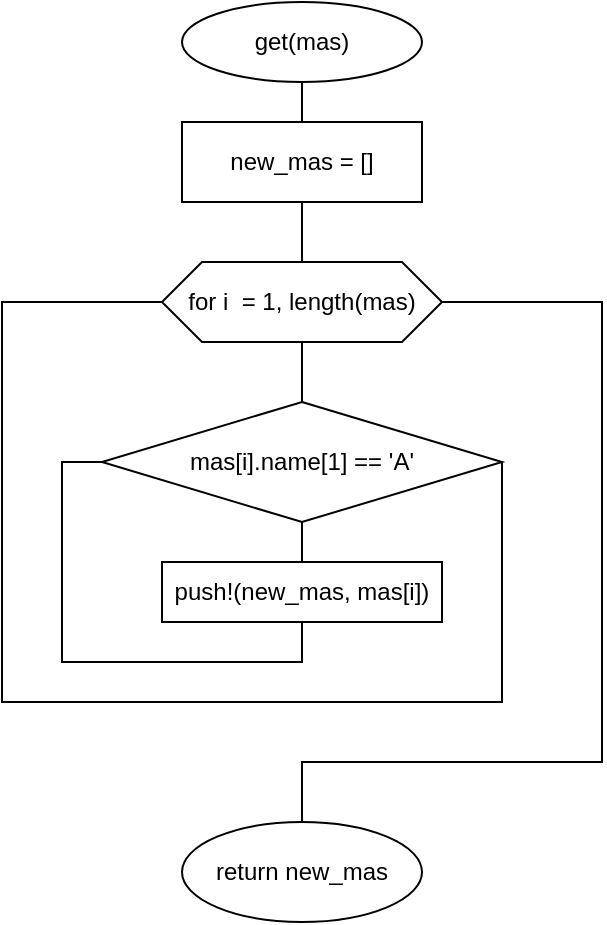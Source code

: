 <mxfile version="20.6.2" type="device"><diagram id="lQiGWSSUsjSddGsR7zNk" name="Страница 1"><mxGraphModel dx="1038" dy="547" grid="1" gridSize="10" guides="1" tooltips="1" connect="1" arrows="1" fold="1" page="1" pageScale="1" pageWidth="827" pageHeight="1169" math="0" shadow="0"><root><mxCell id="0"/><mxCell id="1" parent="0"/><mxCell id="SeaoCb0Ww0kluN6aRlVa-1" value="get(mas)" style="ellipse;whiteSpace=wrap;html=1;" vertex="1" parent="1"><mxGeometry x="320" y="20" width="120" height="40" as="geometry"/></mxCell><mxCell id="SeaoCb0Ww0kluN6aRlVa-2" value="new_mas = []" style="rounded=0;whiteSpace=wrap;html=1;" vertex="1" parent="1"><mxGeometry x="320" y="80" width="120" height="40" as="geometry"/></mxCell><mxCell id="SeaoCb0Ww0kluN6aRlVa-3" value="" style="endArrow=none;html=1;rounded=0;entryX=0.5;entryY=1;entryDx=0;entryDy=0;" edge="1" parent="1" source="SeaoCb0Ww0kluN6aRlVa-2" target="SeaoCb0Ww0kluN6aRlVa-1"><mxGeometry width="50" height="50" relative="1" as="geometry"><mxPoint x="390" y="310" as="sourcePoint"/><mxPoint x="440" y="260" as="targetPoint"/></mxGeometry></mxCell><mxCell id="SeaoCb0Ww0kluN6aRlVa-4" value="for i&amp;nbsp; = 1, length(mas)" style="shape=hexagon;perimeter=hexagonPerimeter2;whiteSpace=wrap;html=1;fixedSize=1;" vertex="1" parent="1"><mxGeometry x="310" y="150" width="140" height="40" as="geometry"/></mxCell><mxCell id="SeaoCb0Ww0kluN6aRlVa-5" value="" style="endArrow=none;html=1;rounded=0;entryX=0.5;entryY=1;entryDx=0;entryDy=0;" edge="1" parent="1" target="SeaoCb0Ww0kluN6aRlVa-2"><mxGeometry width="50" height="50" relative="1" as="geometry"><mxPoint x="380" y="150" as="sourcePoint"/><mxPoint x="440" y="260" as="targetPoint"/></mxGeometry></mxCell><mxCell id="SeaoCb0Ww0kluN6aRlVa-6" value="mas[i].name[1] == 'A'" style="rhombus;whiteSpace=wrap;html=1;" vertex="1" parent="1"><mxGeometry x="280" y="220" width="200" height="60" as="geometry"/></mxCell><mxCell id="SeaoCb0Ww0kluN6aRlVa-7" value="" style="endArrow=none;html=1;rounded=0;entryX=0.5;entryY=1;entryDx=0;entryDy=0;exitX=0.5;exitY=0;exitDx=0;exitDy=0;" edge="1" parent="1" source="SeaoCb0Ww0kluN6aRlVa-6" target="SeaoCb0Ww0kluN6aRlVa-4"><mxGeometry width="50" height="50" relative="1" as="geometry"><mxPoint x="390" y="310" as="sourcePoint"/><mxPoint x="440" y="260" as="targetPoint"/></mxGeometry></mxCell><mxCell id="SeaoCb0Ww0kluN6aRlVa-8" value="push!(new_mas, mas[i])" style="rounded=0;whiteSpace=wrap;html=1;" vertex="1" parent="1"><mxGeometry x="310" y="300" width="140" height="30" as="geometry"/></mxCell><mxCell id="SeaoCb0Ww0kluN6aRlVa-9" value="" style="endArrow=none;html=1;rounded=0;exitX=0.5;exitY=1;exitDx=0;exitDy=0;entryX=0.5;entryY=0;entryDx=0;entryDy=0;" edge="1" parent="1" source="SeaoCb0Ww0kluN6aRlVa-6" target="SeaoCb0Ww0kluN6aRlVa-8"><mxGeometry width="50" height="50" relative="1" as="geometry"><mxPoint x="390" y="300" as="sourcePoint"/><mxPoint x="440" y="250" as="targetPoint"/></mxGeometry></mxCell><mxCell id="SeaoCb0Ww0kluN6aRlVa-10" value="" style="endArrow=none;html=1;rounded=0;exitX=0.5;exitY=1;exitDx=0;exitDy=0;entryX=0;entryY=0.5;entryDx=0;entryDy=0;" edge="1" parent="1" source="SeaoCb0Ww0kluN6aRlVa-8" target="SeaoCb0Ww0kluN6aRlVa-6"><mxGeometry width="50" height="50" relative="1" as="geometry"><mxPoint x="390" y="300" as="sourcePoint"/><mxPoint x="440" y="250" as="targetPoint"/><Array as="points"><mxPoint x="380" y="350"/><mxPoint x="260" y="350"/><mxPoint x="260" y="250"/></Array></mxGeometry></mxCell><mxCell id="SeaoCb0Ww0kluN6aRlVa-11" value="" style="endArrow=none;html=1;rounded=0;entryX=1;entryY=0.5;entryDx=0;entryDy=0;exitX=0;exitY=0.5;exitDx=0;exitDy=0;" edge="1" parent="1" source="SeaoCb0Ww0kluN6aRlVa-4" target="SeaoCb0Ww0kluN6aRlVa-6"><mxGeometry width="50" height="50" relative="1" as="geometry"><mxPoint x="390" y="300" as="sourcePoint"/><mxPoint x="440" y="250" as="targetPoint"/><Array as="points"><mxPoint x="230" y="170"/><mxPoint x="230" y="370"/><mxPoint x="480" y="370"/></Array></mxGeometry></mxCell><mxCell id="SeaoCb0Ww0kluN6aRlVa-12" value="return new_mas" style="ellipse;whiteSpace=wrap;html=1;" vertex="1" parent="1"><mxGeometry x="320" y="430" width="120" height="50" as="geometry"/></mxCell><mxCell id="SeaoCb0Ww0kluN6aRlVa-13" value="" style="endArrow=none;html=1;rounded=0;entryX=1;entryY=0.5;entryDx=0;entryDy=0;exitX=0.5;exitY=0;exitDx=0;exitDy=0;" edge="1" parent="1" source="SeaoCb0Ww0kluN6aRlVa-12" target="SeaoCb0Ww0kluN6aRlVa-4"><mxGeometry width="50" height="50" relative="1" as="geometry"><mxPoint x="390" y="310" as="sourcePoint"/><mxPoint x="440" y="260" as="targetPoint"/><Array as="points"><mxPoint x="380" y="400"/><mxPoint x="530" y="400"/><mxPoint x="530" y="170"/></Array></mxGeometry></mxCell></root></mxGraphModel></diagram></mxfile>